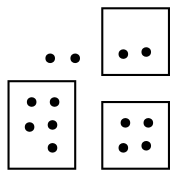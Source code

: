 graph {
	layout = fdp;
	node [shape = point];
	dpi = 72;
	K = .125;
	
	I, J;
	
	subgraph clusterA
	{
		A, B, G, D, E;
	}
	
	subgraph clusterB
	{
		F, C, H, K;
	}
	
	subgraph clusterC
	{
		X, Y, Z;
		Y [style = invis];
	}
}